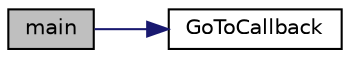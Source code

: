 digraph "main"
{
 // LATEX_PDF_SIZE
  edge [fontname="Helvetica",fontsize="10",labelfontname="Helvetica",labelfontsize="10"];
  node [fontname="Helvetica",fontsize="10",shape=record];
  rankdir="LR";
  Node1 [label="main",height=0.2,width=0.4,color="black", fillcolor="grey75", style="filled", fontcolor="black",tooltip="ROS node main - cluedo_movement_controller."];
  Node1 -> Node2 [color="midnightblue",fontsize="10",style="solid",fontname="Helvetica"];
  Node2 [label="GoToCallback",height=0.2,width=0.4,color="black", fillcolor="white", style="filled",URL="$a00125_a759068a3250dc8139d7321f35e7e774a.html#a759068a3250dc8139d7321f35e7e774a",tooltip="implementation of service SERVICE_INTERFACE_FIND_CONSISTENT_HYP"];
}
